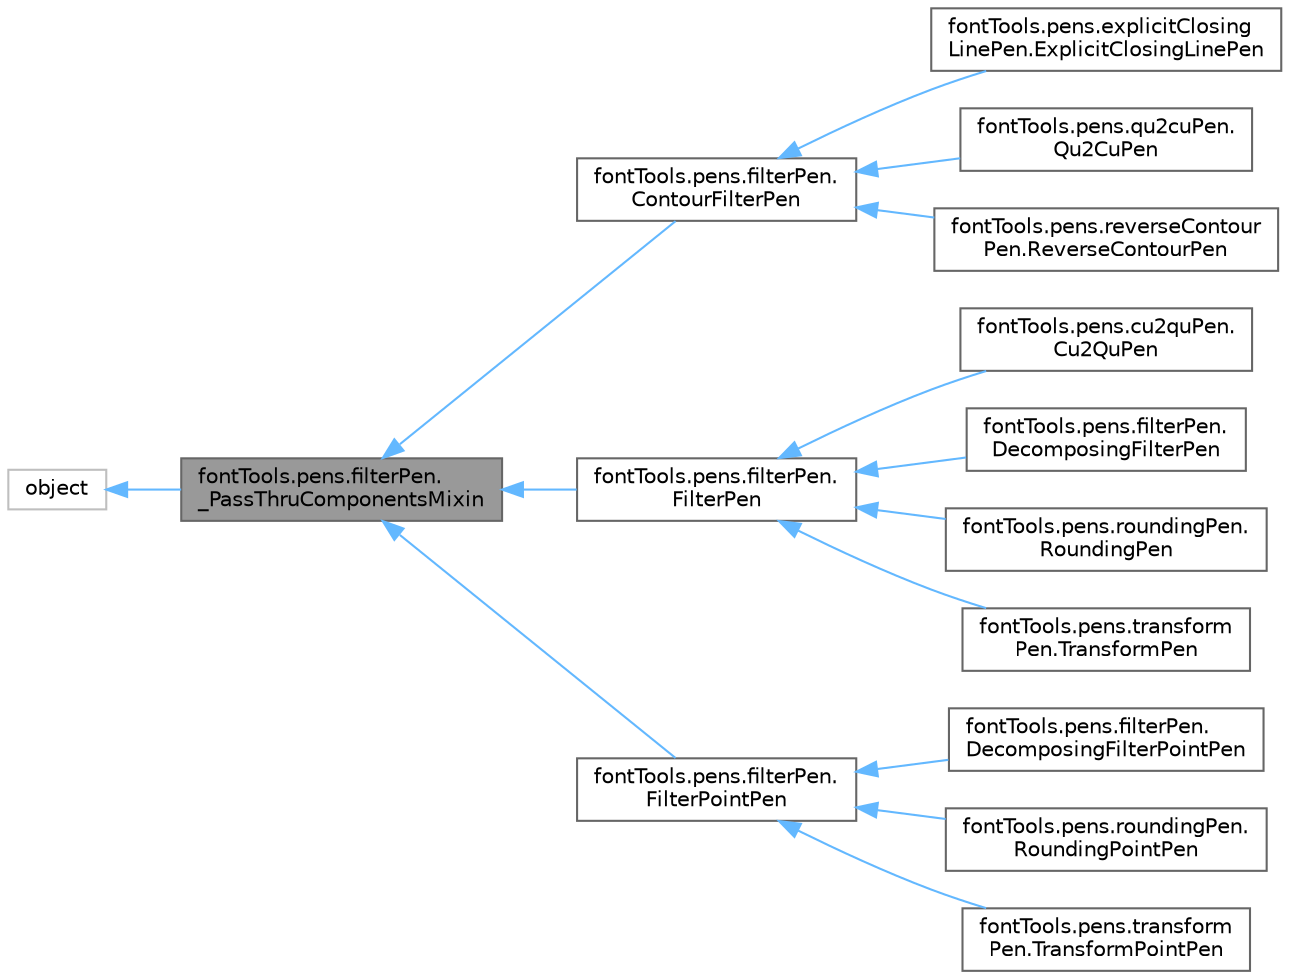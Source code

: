 digraph "fontTools.pens.filterPen._PassThruComponentsMixin"
{
 // LATEX_PDF_SIZE
  bgcolor="transparent";
  edge [fontname=Helvetica,fontsize=10,labelfontname=Helvetica,labelfontsize=10];
  node [fontname=Helvetica,fontsize=10,shape=box,height=0.2,width=0.4];
  rankdir="LR";
  Node1 [id="Node000001",label="fontTools.pens.filterPen.\l_PassThruComponentsMixin",height=0.2,width=0.4,color="gray40", fillcolor="grey60", style="filled", fontcolor="black",tooltip=" "];
  Node2 -> Node1 [id="edge1_Node000001_Node000002",dir="back",color="steelblue1",style="solid",tooltip=" "];
  Node2 [id="Node000002",label="object",height=0.2,width=0.4,color="grey75", fillcolor="white", style="filled",tooltip=" "];
  Node1 -> Node3 [id="edge2_Node000001_Node000003",dir="back",color="steelblue1",style="solid",tooltip=" "];
  Node3 [id="Node000003",label="fontTools.pens.filterPen.\lContourFilterPen",height=0.2,width=0.4,color="gray40", fillcolor="white", style="filled",URL="$d6/db0/classfontTools_1_1pens_1_1filterPen_1_1ContourFilterPen.html",tooltip=" "];
  Node3 -> Node4 [id="edge3_Node000003_Node000004",dir="back",color="steelblue1",style="solid",tooltip=" "];
  Node4 [id="Node000004",label="fontTools.pens.explicitClosing\lLinePen.ExplicitClosingLinePen",height=0.2,width=0.4,color="gray40", fillcolor="white", style="filled",URL="$da/d98/classfontTools_1_1pens_1_1explicitClosingLinePen_1_1ExplicitClosingLinePen.html",tooltip=" "];
  Node3 -> Node5 [id="edge4_Node000003_Node000005",dir="back",color="steelblue1",style="solid",tooltip=" "];
  Node5 [id="Node000005",label="fontTools.pens.qu2cuPen.\lQu2CuPen",height=0.2,width=0.4,color="gray40", fillcolor="white", style="filled",URL="$d7/da5/classfontTools_1_1pens_1_1qu2cuPen_1_1Qu2CuPen.html",tooltip=" "];
  Node3 -> Node6 [id="edge5_Node000003_Node000006",dir="back",color="steelblue1",style="solid",tooltip=" "];
  Node6 [id="Node000006",label="fontTools.pens.reverseContour\lPen.ReverseContourPen",height=0.2,width=0.4,color="gray40", fillcolor="white", style="filled",URL="$d2/d14/classfontTools_1_1pens_1_1reverseContourPen_1_1ReverseContourPen.html",tooltip=" "];
  Node1 -> Node7 [id="edge6_Node000001_Node000007",dir="back",color="steelblue1",style="solid",tooltip=" "];
  Node7 [id="Node000007",label="fontTools.pens.filterPen.\lFilterPen",height=0.2,width=0.4,color="gray40", fillcolor="white", style="filled",URL="$d5/dce/classfontTools_1_1pens_1_1filterPen_1_1FilterPen.html",tooltip=" "];
  Node7 -> Node8 [id="edge7_Node000007_Node000008",dir="back",color="steelblue1",style="solid",tooltip=" "];
  Node8 [id="Node000008",label="fontTools.pens.cu2quPen.\lCu2QuPen",height=0.2,width=0.4,color="gray40", fillcolor="white", style="filled",URL="$dd/d97/classfontTools_1_1pens_1_1cu2quPen_1_1Cu2QuPen.html",tooltip=" "];
  Node7 -> Node9 [id="edge8_Node000007_Node000009",dir="back",color="steelblue1",style="solid",tooltip=" "];
  Node9 [id="Node000009",label="fontTools.pens.filterPen.\lDecomposingFilterPen",height=0.2,width=0.4,color="gray40", fillcolor="white", style="filled",URL="$d7/d94/classfontTools_1_1pens_1_1filterPen_1_1DecomposingFilterPen.html",tooltip=" "];
  Node7 -> Node10 [id="edge9_Node000007_Node000010",dir="back",color="steelblue1",style="solid",tooltip=" "];
  Node10 [id="Node000010",label="fontTools.pens.roundingPen.\lRoundingPen",height=0.2,width=0.4,color="gray40", fillcolor="white", style="filled",URL="$de/d66/classfontTools_1_1pens_1_1roundingPen_1_1RoundingPen.html",tooltip=" "];
  Node7 -> Node11 [id="edge10_Node000007_Node000011",dir="back",color="steelblue1",style="solid",tooltip=" "];
  Node11 [id="Node000011",label="fontTools.pens.transform\lPen.TransformPen",height=0.2,width=0.4,color="gray40", fillcolor="white", style="filled",URL="$d8/d87/classfontTools_1_1pens_1_1transformPen_1_1TransformPen.html",tooltip=" "];
  Node1 -> Node12 [id="edge11_Node000001_Node000012",dir="back",color="steelblue1",style="solid",tooltip=" "];
  Node12 [id="Node000012",label="fontTools.pens.filterPen.\lFilterPointPen",height=0.2,width=0.4,color="gray40", fillcolor="white", style="filled",URL="$db/d2e/classfontTools_1_1pens_1_1filterPen_1_1FilterPointPen.html",tooltip=" "];
  Node12 -> Node13 [id="edge12_Node000012_Node000013",dir="back",color="steelblue1",style="solid",tooltip=" "];
  Node13 [id="Node000013",label="fontTools.pens.filterPen.\lDecomposingFilterPointPen",height=0.2,width=0.4,color="gray40", fillcolor="white", style="filled",URL="$dd/d2a/classfontTools_1_1pens_1_1filterPen_1_1DecomposingFilterPointPen.html",tooltip=" "];
  Node12 -> Node14 [id="edge13_Node000012_Node000014",dir="back",color="steelblue1",style="solid",tooltip=" "];
  Node14 [id="Node000014",label="fontTools.pens.roundingPen.\lRoundingPointPen",height=0.2,width=0.4,color="gray40", fillcolor="white", style="filled",URL="$d1/d39/classfontTools_1_1pens_1_1roundingPen_1_1RoundingPointPen.html",tooltip=" "];
  Node12 -> Node15 [id="edge14_Node000012_Node000015",dir="back",color="steelblue1",style="solid",tooltip=" "];
  Node15 [id="Node000015",label="fontTools.pens.transform\lPen.TransformPointPen",height=0.2,width=0.4,color="gray40", fillcolor="white", style="filled",URL="$d3/db9/classfontTools_1_1pens_1_1transformPen_1_1TransformPointPen.html",tooltip=" "];
}
